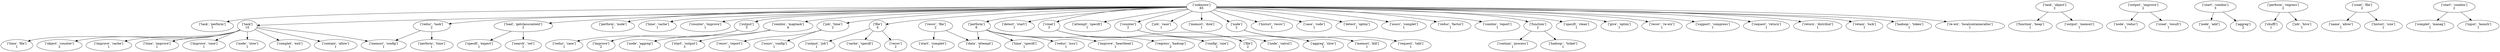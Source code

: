 strict digraph  {
	"['unknown']
65" -> "['task', 'perform']
1";
	"['unknown']
65" -> "['reduc', 'task']
2";
	"['unknown']
65" -> "['load', 'getclasscontext']
2";
	"['unknown']
65" -> "['perform', 'node']
1";
	"['unknown']
65" -> "['time', 'cache']
1";
	"['unknown']
65" -> "['counter', 'improve']
1";
	"['unknown']
65" -> "['task']
10";
	"['unknown']
65" -> "['output']
3";
	"['unknown']
65" -> "['combin', 'maptask']
4";
	"['unknown']
65" -> "['job', 'time']
2";
	"['unknown']
65" -> "['file']
4";
	"['unknown']
65" -> "['perform']
6";
	"['unknown']
65" -> "['detect', 'start']
1";
	"['unknown']
65" -> "['creat']
3";
	"['unknown']
65" -> "['attempt', 'specifi']
1";
	"['unknown']
65" -> "['counter']
2";
	"['unknown']
65" -> "['job', 'case']
1";
	"['unknown']
65" -> "['memori', 'disk']
1";
	"['unknown']
65" -> "['node']
2";
	"['unknown']
65" -> "['histori', 'recov']
1";
	"['unknown']
65" -> "['case', 'code']
1";
	"['unknown']
65" -> "['detect', 'optim']
1";
	"['unknown']
65" -> "['sourc', 'complet']
1";
	"['unknown']
65" -> "['reduc', 'factor']
1";
	"['unknown']
65" -> "['combin', 'report']
1";
	"['unknown']
65" -> "['function']
2";
	"['unknown']
65" -> "['specifi', 'clean']
1";
	"['unknown']
65" -> "['give', 'optim']
1";
	"['unknown']
65" -> "['recov', 're-wir']
1";
	"['unknown']
65" -> "['support', 'compress']
1";
	"['unknown']
65" -> "['request', 'return']
1";
	"['unknown']
65" -> "['return', 'distribut']
1";
	"['unknown']
65" -> "['retain', 'lock']
1";
	"['unknown']
65" -> "['hadoop-', 'token']
1";
	"['unknown']
65" -> "['re-wir', 'localcontaineralloc']
1";
	"['reduc', 'task']
2" -> "['memori', 'config']
1";
	"['reduc', 'task']
2" -> "['perform', 'time']
1";
	"['load', 'getclasscontext']
2" -> "['specifi', 'expect']
1";
	"['load', 'getclasscontext']
2" -> "['search', 'set']
1";
	"['task']
10" -> "['memori', 'config']
1";
	"['task']
10" -> "['time', 'file']
1";
	"['task']
10" -> "['object', 'counter']
2";
	"['task']
10" -> "['improve', 'cache']
1";
	"['task']
10" -> "['time', 'improve']
1";
	"['task']
10" -> "['improve', 'case']
1";
	"['task']
10" -> "['node', 'slow']
1";
	"['task']
10" -> "['complet', 'exit']
1";
	"['task']
10" -> "['contain', 'allow']
1";
	"['output']
3" -> "['reduc', 'case']
1";
	"['output']
3" -> "['improve']
2";
	"['combin', 'maptask']
4" -> "['node', 'aggreg']
1";
	"['combin', 'maptask']
4" -> "['start', 'output']
3";
	"['job', 'time']
2" -> "['recov', 'report']
1";
	"['job', 'time']
2" -> "['sourc', 'config']
1";
	"['file']
4" -> "['output', 'job']
1";
	"['file']
4" -> "['cache', 'specifi']
1";
	"['file']
4" -> "['recov']
2";
	"['perform']
6" -> "['time', 'specifi']
1";
	"['perform']
6" -> "['data', 'attempt']
1";
	"['perform']
6" -> "['reduc', 'issu']
1";
	"['perform']
6" -> "['improve', 'heartbeat']
1";
	"['perform']
6" -> "['regress', 'hadoop']
2";
	"['creat']
3" -> "['config', 'size']
1";
	"['creat']
3" -> "['file']
2";
	"['counter']
2" -> "['node', 'calcul']
1";
	"['counter']
2" -> "['aggreg', 'slow']
1";
	"['node']
2" -> "['memori', 'kill']
1";
	"['node']
2" -> "['request', 'tabl']
1";
	"['function']
2" -> "['contain', 'process']
1";
	"['function']
2" -> "['hadoop-', 'ticket']
1";
	"['task', 'object']
2" -> "['function', 'heap']
1";
	"['task', 'object']
2" -> "['output', 'memori']
1";
	"['output', 'improve']
2" -> "['node', 'reduc']
1";
	"['output', 'improve']
2" -> "['creat', 'result']
1";
	"['start', 'combin']
3" -> "['node', 'add']
1";
	"['start', 'combin']
3" -> "['aggreg']
2";
	"['recov', 'file']
2" -> "['data', 'attempt']
1";
	"['recov', 'file']
2" -> "['start', 'complet']
1";
	"['perform', 'regress']
2" -> "['shuffl']
1";
	"['perform', 'regress']
2" -> "['job', 'hive']
1";
	"['creat', 'file']
2" -> "['name', 'allow']
1";
	"['creat', 'file']
2" -> "['histori', 'size']
1";
	"['start', 'combin']
2" -> "['complet', 'manag']
1";
	"['start', 'combin']
2" -> "['input', 'launch']
1";
}
